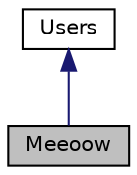 digraph "Meeoow"
{
 // LATEX_PDF_SIZE
  edge [fontname="Helvetica",fontsize="10",labelfontname="Helvetica",labelfontsize="10"];
  node [fontname="Helvetica",fontsize="10",shape=record];
  Node1 [label="Meeoow",height=0.2,width=0.4,color="black", fillcolor="grey75", style="filled", fontcolor="black",tooltip="is a user participating in a chat room."];
  Node2 -> Node1 [dir="back",color="midnightblue",fontsize="10",style="solid"];
  Node2 [label="Users",height=0.2,width=0.4,color="black", fillcolor="white", style="filled",URL="$classUsers.html",tooltip="Represents a user participating in a chat room."];
}
